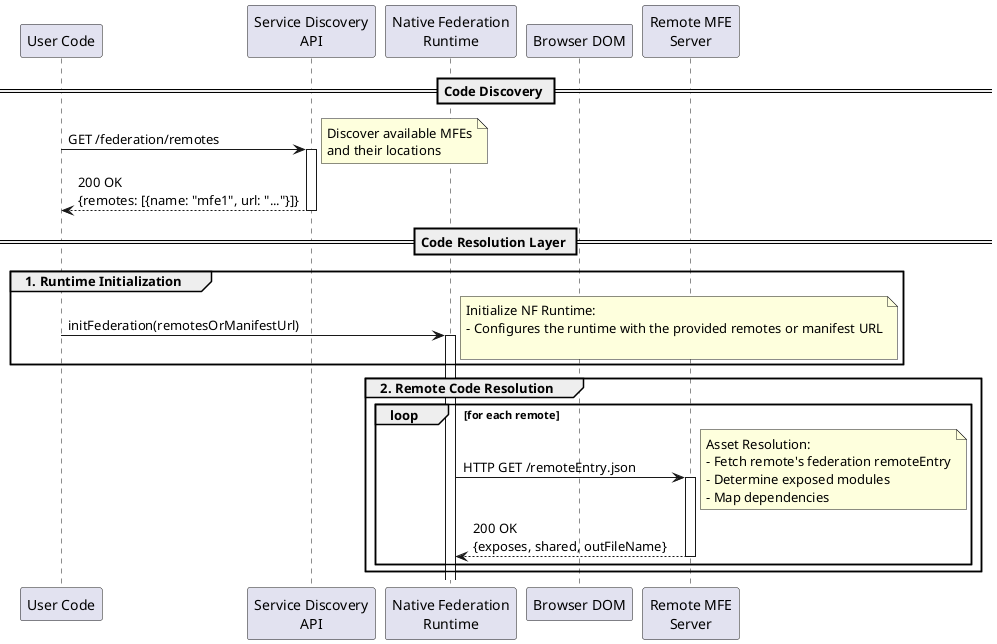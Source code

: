 @startuml Native Federation Initialization Flow

participant "User Code" as User
participant "Service Discovery\nAPI" as SDA
participant "Native Federation\nRuntime" as NF
participant "Browser DOM" as Browser
participant "Remote MFE\nServer" as Remote

== Code Discovery ==

User -> SDA: GET /federation/remotes
activate SDA
note right: Discover available MFEs\nand their locations
SDA --> User: 200 OK\n{remotes: [{name: "mfe1", url: "..."}]}
deactivate SDA


== Code Resolution Layer ==

group 1. Runtime Initialization
    User -> NF: initFederation(remotesOrManifestUrl)
    activate NF
    note right
      Initialize NF Runtime:
      - Configures the runtime with the provided remotes or manifest URL

    end note
end

group 2. Remote Code Resolution
    loop for each remote
        NF -> Remote: HTTP GET /remoteEntry.json
        activate Remote
        note right
          Asset Resolution:
          - Fetch remote's federation remoteEntry
          - Determine exposed modules
          - Map dependencies
        end note
        Remote --> NF: 200 OK\n{exposes, shared, outFileName}
        deactivate Remote
    end
end

@enduml
